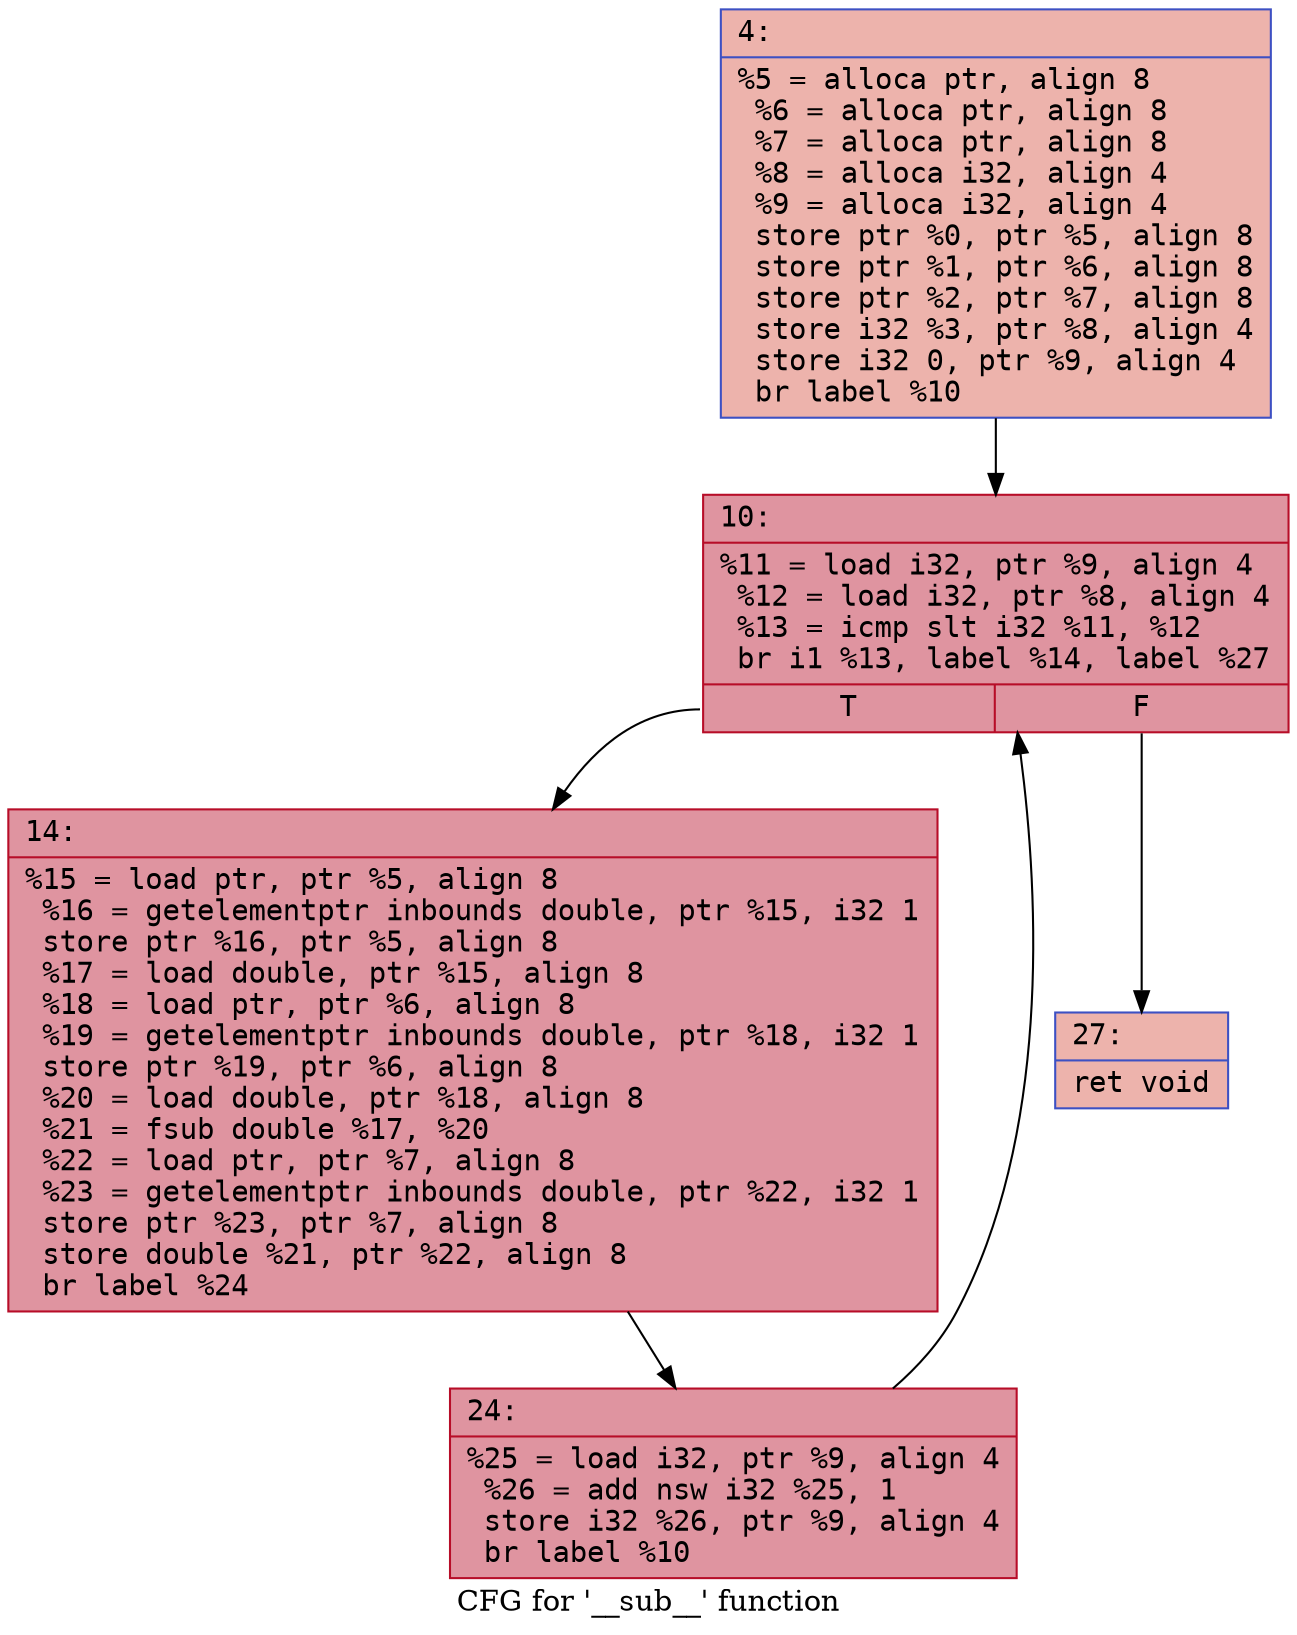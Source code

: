 digraph "CFG for '__sub__' function" {
	label="CFG for '__sub__' function";

	Node0x60000046a8a0 [shape=record,color="#3d50c3ff", style=filled, fillcolor="#d6524470" fontname="Courier",label="{4:\l|  %5 = alloca ptr, align 8\l  %6 = alloca ptr, align 8\l  %7 = alloca ptr, align 8\l  %8 = alloca i32, align 4\l  %9 = alloca i32, align 4\l  store ptr %0, ptr %5, align 8\l  store ptr %1, ptr %6, align 8\l  store ptr %2, ptr %7, align 8\l  store i32 %3, ptr %8, align 4\l  store i32 0, ptr %9, align 4\l  br label %10\l}"];
	Node0x60000046a8a0 -> Node0x60000046a8f0[tooltip="4 -> 10\nProbability 100.00%" ];
	Node0x60000046a8f0 [shape=record,color="#b70d28ff", style=filled, fillcolor="#b70d2870" fontname="Courier",label="{10:\l|  %11 = load i32, ptr %9, align 4\l  %12 = load i32, ptr %8, align 4\l  %13 = icmp slt i32 %11, %12\l  br i1 %13, label %14, label %27\l|{<s0>T|<s1>F}}"];
	Node0x60000046a8f0:s0 -> Node0x60000046a940[tooltip="10 -> 14\nProbability 96.88%" ];
	Node0x60000046a8f0:s1 -> Node0x60000046a9e0[tooltip="10 -> 27\nProbability 3.12%" ];
	Node0x60000046a940 [shape=record,color="#b70d28ff", style=filled, fillcolor="#b70d2870" fontname="Courier",label="{14:\l|  %15 = load ptr, ptr %5, align 8\l  %16 = getelementptr inbounds double, ptr %15, i32 1\l  store ptr %16, ptr %5, align 8\l  %17 = load double, ptr %15, align 8\l  %18 = load ptr, ptr %6, align 8\l  %19 = getelementptr inbounds double, ptr %18, i32 1\l  store ptr %19, ptr %6, align 8\l  %20 = load double, ptr %18, align 8\l  %21 = fsub double %17, %20\l  %22 = load ptr, ptr %7, align 8\l  %23 = getelementptr inbounds double, ptr %22, i32 1\l  store ptr %23, ptr %7, align 8\l  store double %21, ptr %22, align 8\l  br label %24\l}"];
	Node0x60000046a940 -> Node0x60000046a990[tooltip="14 -> 24\nProbability 100.00%" ];
	Node0x60000046a990 [shape=record,color="#b70d28ff", style=filled, fillcolor="#b70d2870" fontname="Courier",label="{24:\l|  %25 = load i32, ptr %9, align 4\l  %26 = add nsw i32 %25, 1\l  store i32 %26, ptr %9, align 4\l  br label %10\l}"];
	Node0x60000046a990 -> Node0x60000046a8f0[tooltip="24 -> 10\nProbability 100.00%" ];
	Node0x60000046a9e0 [shape=record,color="#3d50c3ff", style=filled, fillcolor="#d6524470" fontname="Courier",label="{27:\l|  ret void\l}"];
}
